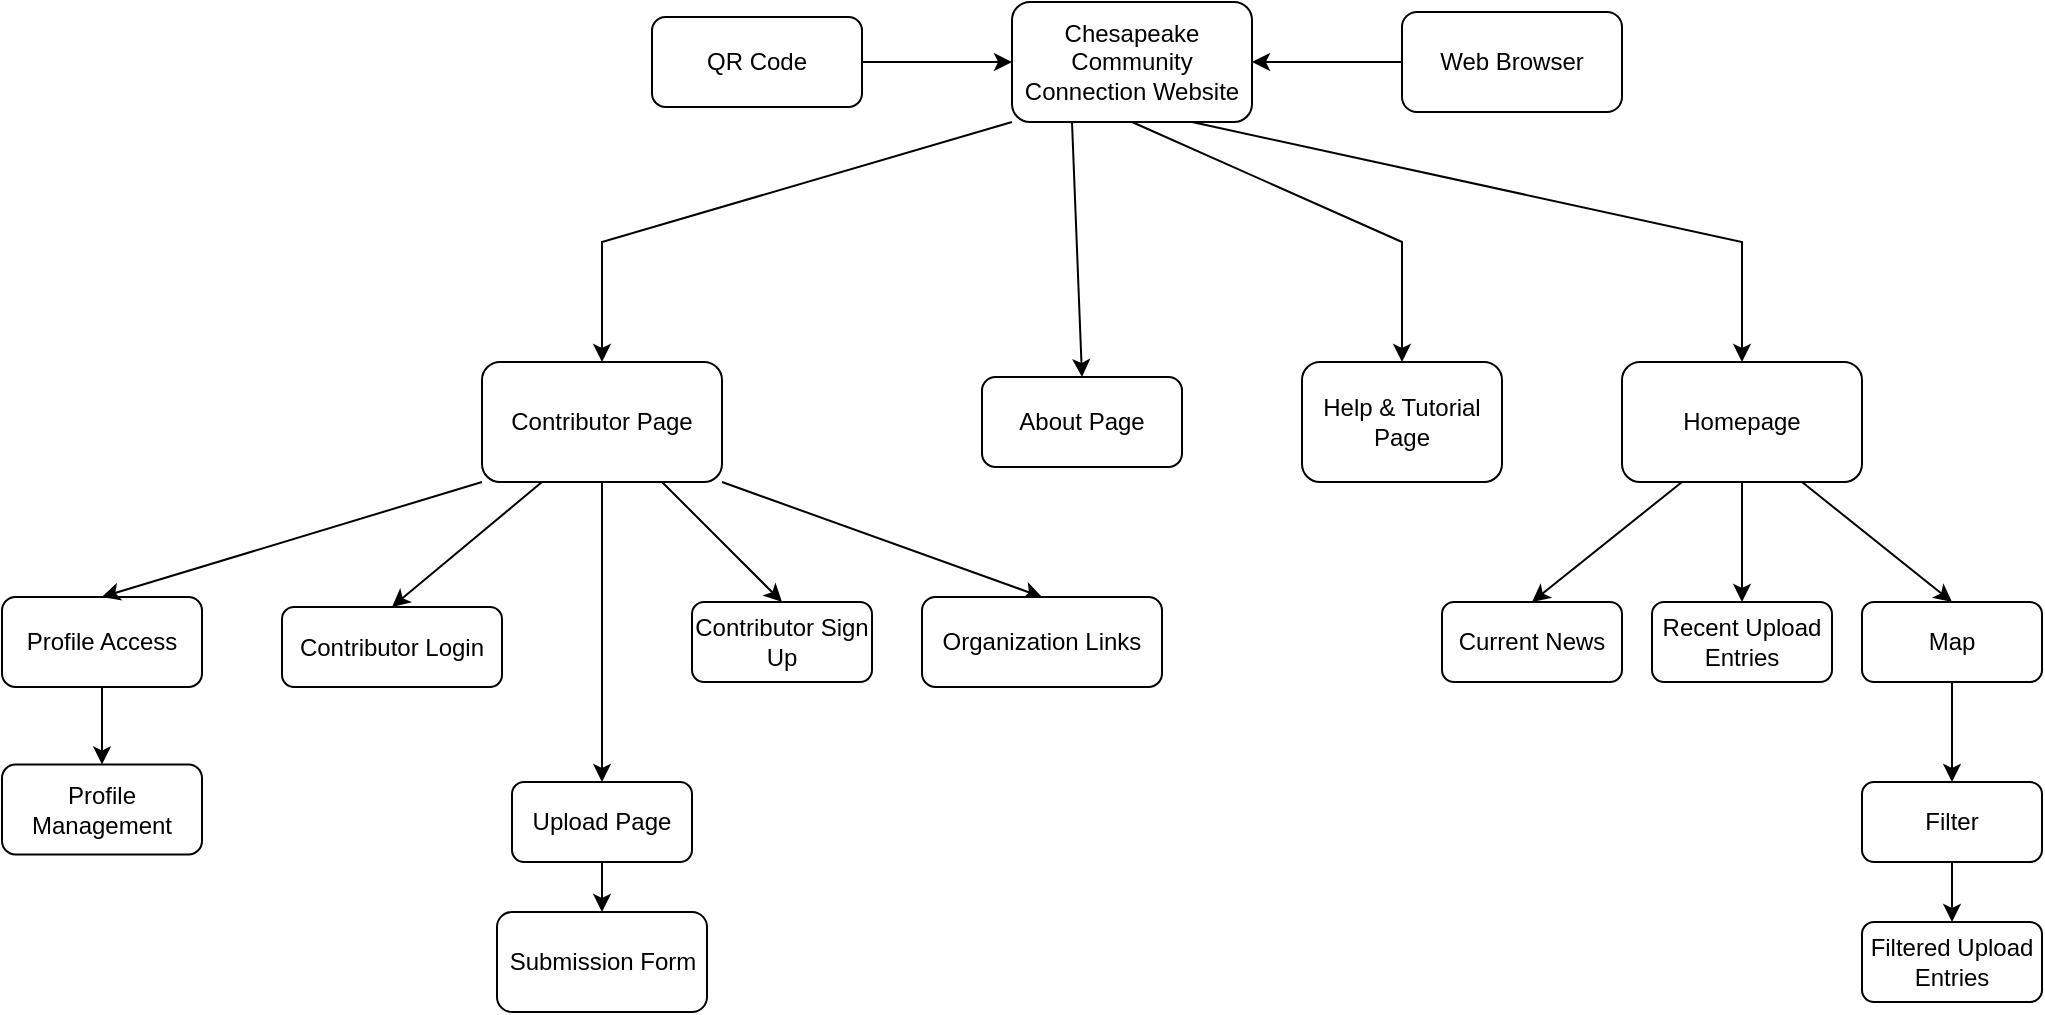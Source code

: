 <mxfile version="22.0.8" type="google">
  <diagram name="Page-1" id="57DNVhiYmsIqsek6GLKv">
    <mxGraphModel grid="1" page="1" gridSize="10" guides="1" tooltips="1" connect="1" arrows="1" fold="1" pageScale="1" pageWidth="850" pageHeight="1100" math="0" shadow="0">
      <root>
        <mxCell id="0" />
        <mxCell id="1" parent="0" />
        <mxCell id="oMxcYySPKfaIIAdNuVTJ-1" value="Chesapeake Community Connection Website" style="rounded=1;whiteSpace=wrap;html=1;" vertex="1" parent="1">
          <mxGeometry x="365" y="40" width="120" height="60" as="geometry" />
        </mxCell>
        <mxCell id="oMxcYySPKfaIIAdNuVTJ-2" value="" style="endArrow=classic;html=1;rounded=0;exitX=0.75;exitY=1;exitDx=0;exitDy=0;entryX=0.5;entryY=0;entryDx=0;entryDy=0;" edge="1" parent="1" source="oMxcYySPKfaIIAdNuVTJ-1" target="oMxcYySPKfaIIAdNuVTJ-3">
          <mxGeometry width="50" height="50" relative="1" as="geometry">
            <mxPoint x="400" y="310" as="sourcePoint" />
            <mxPoint x="425" y="160" as="targetPoint" />
            <Array as="points">
              <mxPoint x="730" y="160" />
            </Array>
          </mxGeometry>
        </mxCell>
        <mxCell id="oMxcYySPKfaIIAdNuVTJ-3" value="Homepage" style="rounded=1;whiteSpace=wrap;html=1;" vertex="1" parent="1">
          <mxGeometry x="670" y="220" width="120" height="60" as="geometry" />
        </mxCell>
        <mxCell id="oMxcYySPKfaIIAdNuVTJ-6" value="" style="endArrow=classic;html=1;rounded=0;entryX=0.5;entryY=0;entryDx=0;entryDy=0;exitX=0.75;exitY=1;exitDx=0;exitDy=0;" edge="1" parent="1" source="oMxcYySPKfaIIAdNuVTJ-3" target="oMxcYySPKfaIIAdNuVTJ-7">
          <mxGeometry width="50" height="50" relative="1" as="geometry">
            <mxPoint x="730" y="280" as="sourcePoint" />
            <mxPoint x="425" y="270" as="targetPoint" />
          </mxGeometry>
        </mxCell>
        <mxCell id="oMxcYySPKfaIIAdNuVTJ-7" value="Map" style="rounded=1;whiteSpace=wrap;html=1;" vertex="1" parent="1">
          <mxGeometry x="790" y="340" width="90" height="40" as="geometry" />
        </mxCell>
        <mxCell id="oMxcYySPKfaIIAdNuVTJ-8" value="Filter" style="rounded=1;whiteSpace=wrap;html=1;" vertex="1" parent="1">
          <mxGeometry x="790" y="430" width="90" height="40" as="geometry" />
        </mxCell>
        <mxCell id="oMxcYySPKfaIIAdNuVTJ-9" value="Filtered Upload Entries" style="rounded=1;whiteSpace=wrap;html=1;" vertex="1" parent="1">
          <mxGeometry x="790" y="500" width="90" height="40" as="geometry" />
        </mxCell>
        <mxCell id="oMxcYySPKfaIIAdNuVTJ-13" value="About Page" style="rounded=1;whiteSpace=wrap;html=1;" vertex="1" parent="1">
          <mxGeometry x="350" y="227.5" width="100" height="45" as="geometry" />
        </mxCell>
        <mxCell id="oMxcYySPKfaIIAdNuVTJ-15" value="Upload Page" style="rounded=1;whiteSpace=wrap;html=1;" vertex="1" parent="1">
          <mxGeometry x="115" y="430" width="90" height="40" as="geometry" />
        </mxCell>
        <mxCell id="oMxcYySPKfaIIAdNuVTJ-20" value="Contributor Page" style="rounded=1;whiteSpace=wrap;html=1;" vertex="1" parent="1">
          <mxGeometry x="100" y="220" width="120" height="60" as="geometry" />
        </mxCell>
        <mxCell id="oMxcYySPKfaIIAdNuVTJ-24" value="Help &amp;amp; Tutorial Page" style="rounded=1;whiteSpace=wrap;html=1;" vertex="1" parent="1">
          <mxGeometry x="510" y="220" width="100" height="60" as="geometry" />
        </mxCell>
        <mxCell id="oMxcYySPKfaIIAdNuVTJ-27" value="QR Code" style="rounded=1;whiteSpace=wrap;html=1;" vertex="1" parent="1">
          <mxGeometry x="185" y="47.5" width="105" height="45" as="geometry" />
        </mxCell>
        <mxCell id="oMxcYySPKfaIIAdNuVTJ-28" value="" style="endArrow=classic;html=1;rounded=0;exitX=1;exitY=0.5;exitDx=0;exitDy=0;entryX=0;entryY=0.5;entryDx=0;entryDy=0;" edge="1" parent="1" source="oMxcYySPKfaIIAdNuVTJ-27" target="oMxcYySPKfaIIAdNuVTJ-1">
          <mxGeometry width="50" height="50" relative="1" as="geometry">
            <mxPoint x="400" y="310" as="sourcePoint" />
            <mxPoint x="450" y="260" as="targetPoint" />
          </mxGeometry>
        </mxCell>
        <mxCell id="oMxcYySPKfaIIAdNuVTJ-29" value="" style="endArrow=classic;html=1;rounded=0;exitX=0.5;exitY=1;exitDx=0;exitDy=0;entryX=0.5;entryY=0;entryDx=0;entryDy=0;" edge="1" parent="1" source="oMxcYySPKfaIIAdNuVTJ-8" target="oMxcYySPKfaIIAdNuVTJ-9">
          <mxGeometry width="50" height="50" relative="1" as="geometry">
            <mxPoint x="400" y="310" as="sourcePoint" />
            <mxPoint x="508" y="500" as="targetPoint" />
          </mxGeometry>
        </mxCell>
        <mxCell id="oMxcYySPKfaIIAdNuVTJ-35" value="Contributor Sign Up" style="rounded=1;whiteSpace=wrap;html=1;" vertex="1" parent="1">
          <mxGeometry x="205" y="340" width="90" height="40" as="geometry" />
        </mxCell>
        <mxCell id="oMxcYySPKfaIIAdNuVTJ-41" value="Web Browser" style="rounded=1;whiteSpace=wrap;html=1;" vertex="1" parent="1">
          <mxGeometry x="560" y="45" width="110" height="50" as="geometry" />
        </mxCell>
        <mxCell id="oMxcYySPKfaIIAdNuVTJ-42" value="" style="endArrow=classic;html=1;rounded=0;exitX=0;exitY=0.5;exitDx=0;exitDy=0;entryX=1;entryY=0.5;entryDx=0;entryDy=0;" edge="1" parent="1" source="oMxcYySPKfaIIAdNuVTJ-41" target="oMxcYySPKfaIIAdNuVTJ-1">
          <mxGeometry width="50" height="50" relative="1" as="geometry">
            <mxPoint x="480" y="310" as="sourcePoint" />
            <mxPoint x="530" y="260" as="targetPoint" />
          </mxGeometry>
        </mxCell>
        <mxCell id="oMxcYySPKfaIIAdNuVTJ-43" value="Submission Form" style="rounded=1;whiteSpace=wrap;html=1;" vertex="1" parent="1">
          <mxGeometry x="107.5" y="495" width="105" height="50" as="geometry" />
        </mxCell>
        <mxCell id="oMxcYySPKfaIIAdNuVTJ-46" value="" style="endArrow=classic;html=1;rounded=0;exitX=0.5;exitY=1;exitDx=0;exitDy=0;entryX=0.5;entryY=0;entryDx=0;entryDy=0;" edge="1" parent="1" source="oMxcYySPKfaIIAdNuVTJ-15" target="oMxcYySPKfaIIAdNuVTJ-43">
          <mxGeometry width="50" height="50" relative="1" as="geometry">
            <mxPoint x="-32.5" y="465.5" as="sourcePoint" />
            <mxPoint x="17.5" y="415.5" as="targetPoint" />
          </mxGeometry>
        </mxCell>
        <mxCell id="UoQyVWCuNIh9Q1sMbYV--1" value="Current News" style="rounded=1;whiteSpace=wrap;html=1;" vertex="1" parent="1">
          <mxGeometry x="580" y="340" width="90" height="40" as="geometry" />
        </mxCell>
        <mxCell id="UoQyVWCuNIh9Q1sMbYV--2" value="" style="endArrow=classic;html=1;rounded=0;exitX=0.25;exitY=1;exitDx=0;exitDy=0;entryX=0.5;entryY=0;entryDx=0;entryDy=0;" edge="1" parent="1" source="oMxcYySPKfaIIAdNuVTJ-3" target="UoQyVWCuNIh9Q1sMbYV--1">
          <mxGeometry width="50" height="50" relative="1" as="geometry">
            <mxPoint x="350" y="330" as="sourcePoint" />
            <mxPoint x="400" y="280" as="targetPoint" />
          </mxGeometry>
        </mxCell>
        <mxCell id="UoQyVWCuNIh9Q1sMbYV--3" value="" style="endArrow=classic;html=1;rounded=0;exitX=0.5;exitY=1;exitDx=0;exitDy=0;entryX=0.5;entryY=0;entryDx=0;entryDy=0;" edge="1" parent="1" source="oMxcYySPKfaIIAdNuVTJ-7" target="oMxcYySPKfaIIAdNuVTJ-8">
          <mxGeometry width="50" height="50" relative="1" as="geometry">
            <mxPoint x="350" y="330" as="sourcePoint" />
            <mxPoint x="400" y="280" as="targetPoint" />
          </mxGeometry>
        </mxCell>
        <mxCell id="UoQyVWCuNIh9Q1sMbYV--5" value="Recent Upload Entries" style="rounded=1;whiteSpace=wrap;html=1;" vertex="1" parent="1">
          <mxGeometry x="685" y="340" width="90" height="40" as="geometry" />
        </mxCell>
        <mxCell id="UoQyVWCuNIh9Q1sMbYV--8" value="Contributor Login" style="rounded=1;whiteSpace=wrap;html=1;" vertex="1" parent="1">
          <mxGeometry y="342.5" width="110" height="40" as="geometry" />
        </mxCell>
        <mxCell id="UoQyVWCuNIh9Q1sMbYV--17" value="" style="endArrow=classic;html=1;rounded=0;exitX=0.75;exitY=1;exitDx=0;exitDy=0;entryX=0.5;entryY=0;entryDx=0;entryDy=0;" edge="1" parent="1" source="oMxcYySPKfaIIAdNuVTJ-20" target="oMxcYySPKfaIIAdNuVTJ-35">
          <mxGeometry width="50" height="50" relative="1" as="geometry">
            <mxPoint x="350" y="290" as="sourcePoint" />
            <mxPoint x="400" y="240" as="targetPoint" />
          </mxGeometry>
        </mxCell>
        <mxCell id="UoQyVWCuNIh9Q1sMbYV--19" value="" style="endArrow=classic;html=1;rounded=0;exitX=0.25;exitY=1;exitDx=0;exitDy=0;entryX=0.5;entryY=0;entryDx=0;entryDy=0;" edge="1" parent="1" source="oMxcYySPKfaIIAdNuVTJ-20" target="UoQyVWCuNIh9Q1sMbYV--8">
          <mxGeometry width="50" height="50" relative="1" as="geometry">
            <mxPoint x="350" y="290" as="sourcePoint" />
            <mxPoint x="400" y="240" as="targetPoint" />
          </mxGeometry>
        </mxCell>
        <mxCell id="UoQyVWCuNIh9Q1sMbYV--20" value="" style="endArrow=classic;html=1;rounded=0;exitX=0.5;exitY=1;exitDx=0;exitDy=0;entryX=0.5;entryY=0;entryDx=0;entryDy=0;" edge="1" parent="1" source="oMxcYySPKfaIIAdNuVTJ-20" target="oMxcYySPKfaIIAdNuVTJ-15">
          <mxGeometry width="50" height="50" relative="1" as="geometry">
            <mxPoint x="350" y="290" as="sourcePoint" />
            <mxPoint x="400" y="240" as="targetPoint" />
          </mxGeometry>
        </mxCell>
        <mxCell id="UoQyVWCuNIh9Q1sMbYV--21" value="" style="endArrow=classic;html=1;rounded=0;exitX=0.5;exitY=1;exitDx=0;exitDy=0;entryX=0.5;entryY=0;entryDx=0;entryDy=0;" edge="1" parent="1" source="oMxcYySPKfaIIAdNuVTJ-3" target="UoQyVWCuNIh9Q1sMbYV--5">
          <mxGeometry width="50" height="50" relative="1" as="geometry">
            <mxPoint x="630" y="280" as="sourcePoint" />
            <mxPoint x="680" y="230" as="targetPoint" />
          </mxGeometry>
        </mxCell>
        <mxCell id="UoQyVWCuNIh9Q1sMbYV--25" value="" style="endArrow=classic;html=1;rounded=0;exitX=0.5;exitY=1;exitDx=0;exitDy=0;entryX=0.5;entryY=0;entryDx=0;entryDy=0;" edge="1" parent="1" source="oMxcYySPKfaIIAdNuVTJ-1" target="oMxcYySPKfaIIAdNuVTJ-24">
          <mxGeometry width="50" height="50" relative="1" as="geometry">
            <mxPoint x="630" y="280" as="sourcePoint" />
            <mxPoint x="680" y="230" as="targetPoint" />
            <Array as="points">
              <mxPoint x="560" y="160" />
            </Array>
          </mxGeometry>
        </mxCell>
        <mxCell id="UoQyVWCuNIh9Q1sMbYV--26" value="" style="endArrow=classic;html=1;rounded=0;exitX=0.25;exitY=1;exitDx=0;exitDy=0;entryX=0.5;entryY=0;entryDx=0;entryDy=0;" edge="1" parent="1" source="oMxcYySPKfaIIAdNuVTJ-1" target="oMxcYySPKfaIIAdNuVTJ-13">
          <mxGeometry width="50" height="50" relative="1" as="geometry">
            <mxPoint x="630" y="280" as="sourcePoint" />
            <mxPoint x="680" y="230" as="targetPoint" />
            <Array as="points" />
          </mxGeometry>
        </mxCell>
        <mxCell id="UoQyVWCuNIh9Q1sMbYV--28" value="" style="endArrow=classic;html=1;rounded=0;exitX=0;exitY=1;exitDx=0;exitDy=0;entryX=0.5;entryY=0;entryDx=0;entryDy=0;" edge="1" parent="1" source="oMxcYySPKfaIIAdNuVTJ-1" target="oMxcYySPKfaIIAdNuVTJ-20">
          <mxGeometry width="50" height="50" relative="1" as="geometry">
            <mxPoint x="630" y="280" as="sourcePoint" />
            <mxPoint x="680" y="230" as="targetPoint" />
            <Array as="points">
              <mxPoint x="160" y="160" />
            </Array>
          </mxGeometry>
        </mxCell>
        <mxCell id="UoQyVWCuNIh9Q1sMbYV--29" value="Profile Access" style="rounded=1;whiteSpace=wrap;html=1;" vertex="1" parent="1">
          <mxGeometry x="-140" y="337.5" width="100" height="45" as="geometry" />
        </mxCell>
        <mxCell id="UoQyVWCuNIh9Q1sMbYV--30" value="" style="endArrow=classic;html=1;rounded=0;entryX=0.5;entryY=0;entryDx=0;entryDy=0;exitX=0;exitY=1;exitDx=0;exitDy=0;" edge="1" parent="1" source="oMxcYySPKfaIIAdNuVTJ-20" target="UoQyVWCuNIh9Q1sMbYV--29">
          <mxGeometry width="50" height="50" relative="1" as="geometry">
            <mxPoint x="180" y="280" as="sourcePoint" />
            <mxPoint x="230" y="230" as="targetPoint" />
          </mxGeometry>
        </mxCell>
        <mxCell id="UoQyVWCuNIh9Q1sMbYV--31" value="Profile Management" style="rounded=1;whiteSpace=wrap;html=1;" vertex="1" parent="1">
          <mxGeometry x="-140" y="421.25" width="100" height="45" as="geometry" />
        </mxCell>
        <mxCell id="UoQyVWCuNIh9Q1sMbYV--32" value="" style="endArrow=classic;html=1;rounded=0;exitX=0.5;exitY=1;exitDx=0;exitDy=0;entryX=0.5;entryY=0;entryDx=0;entryDy=0;" edge="1" parent="1" source="UoQyVWCuNIh9Q1sMbYV--29" target="UoQyVWCuNIh9Q1sMbYV--31">
          <mxGeometry width="50" height="50" relative="1" as="geometry">
            <mxPoint x="180" y="280" as="sourcePoint" />
            <mxPoint x="230" y="230" as="targetPoint" />
          </mxGeometry>
        </mxCell>
        <mxCell id="UoQyVWCuNIh9Q1sMbYV--33" value="" style="endArrow=classic;html=1;rounded=0;exitX=1;exitY=1;exitDx=0;exitDy=0;entryX=0.5;entryY=0;entryDx=0;entryDy=0;" edge="1" parent="1" source="oMxcYySPKfaIIAdNuVTJ-20" target="UoQyVWCuNIh9Q1sMbYV--34">
          <mxGeometry width="50" height="50" relative="1" as="geometry">
            <mxPoint x="180" y="280" as="sourcePoint" />
            <mxPoint x="440" y="330" as="targetPoint" />
          </mxGeometry>
        </mxCell>
        <mxCell id="UoQyVWCuNIh9Q1sMbYV--34" value="Organization Links" style="rounded=1;whiteSpace=wrap;html=1;" vertex="1" parent="1">
          <mxGeometry x="320" y="337.5" width="120" height="45" as="geometry" />
        </mxCell>
      </root>
    </mxGraphModel>
  </diagram>
</mxfile>

